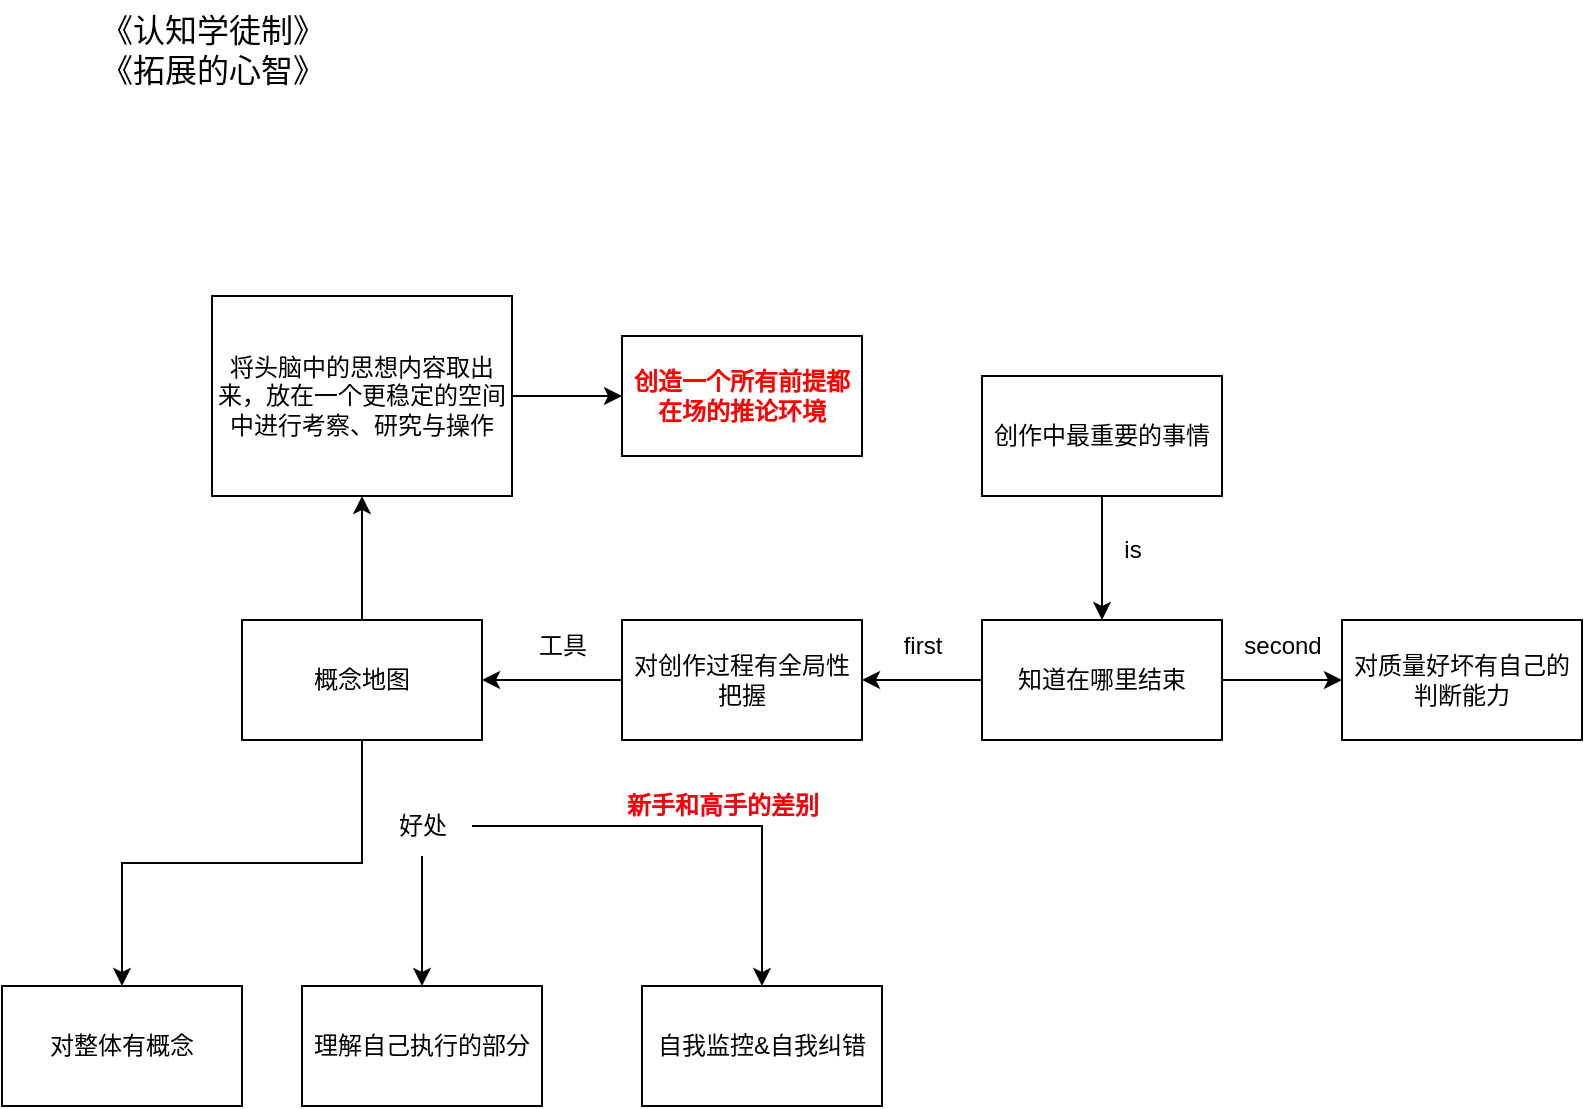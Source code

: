<mxfile version="22.1.3" type="github">
  <diagram name="第 1 页" id="KmPBtpWjfUS0nx7-sL75">
    <mxGraphModel dx="766" dy="616" grid="1" gridSize="10" guides="1" tooltips="1" connect="1" arrows="1" fold="1" page="1" pageScale="1" pageWidth="1169" pageHeight="827" math="0" shadow="0">
      <root>
        <mxCell id="0" />
        <mxCell id="1" parent="0" />
        <mxCell id="t58oHm_rBkXlfjUoumlM-4" value="" style="edgeStyle=orthogonalEdgeStyle;rounded=0;orthogonalLoop=1;jettySize=auto;html=1;" edge="1" parent="1" source="t58oHm_rBkXlfjUoumlM-2" target="t58oHm_rBkXlfjUoumlM-3">
          <mxGeometry relative="1" as="geometry" />
        </mxCell>
        <mxCell id="t58oHm_rBkXlfjUoumlM-2" value="创作中最重要的事情" style="rounded=0;whiteSpace=wrap;html=1;" vertex="1" parent="1">
          <mxGeometry x="510" y="228" width="120" height="60" as="geometry" />
        </mxCell>
        <mxCell id="t58oHm_rBkXlfjUoumlM-6" value="" style="edgeStyle=orthogonalEdgeStyle;rounded=0;orthogonalLoop=1;jettySize=auto;html=1;" edge="1" parent="1" source="t58oHm_rBkXlfjUoumlM-3" target="t58oHm_rBkXlfjUoumlM-5">
          <mxGeometry relative="1" as="geometry" />
        </mxCell>
        <mxCell id="t58oHm_rBkXlfjUoumlM-10" value="" style="edgeStyle=orthogonalEdgeStyle;rounded=0;orthogonalLoop=1;jettySize=auto;html=1;" edge="1" parent="1" source="t58oHm_rBkXlfjUoumlM-3" target="t58oHm_rBkXlfjUoumlM-9">
          <mxGeometry relative="1" as="geometry" />
        </mxCell>
        <mxCell id="t58oHm_rBkXlfjUoumlM-3" value="知道在哪里结束" style="whiteSpace=wrap;html=1;rounded=0;" vertex="1" parent="1">
          <mxGeometry x="510" y="350" width="120" height="60" as="geometry" />
        </mxCell>
        <mxCell id="t58oHm_rBkXlfjUoumlM-13" value="" style="edgeStyle=orthogonalEdgeStyle;rounded=0;orthogonalLoop=1;jettySize=auto;html=1;" edge="1" parent="1" source="t58oHm_rBkXlfjUoumlM-5" target="t58oHm_rBkXlfjUoumlM-12">
          <mxGeometry relative="1" as="geometry" />
        </mxCell>
        <mxCell id="t58oHm_rBkXlfjUoumlM-5" value="对创作过程有全局性把握" style="whiteSpace=wrap;html=1;rounded=0;" vertex="1" parent="1">
          <mxGeometry x="330" y="350" width="120" height="60" as="geometry" />
        </mxCell>
        <mxCell id="t58oHm_rBkXlfjUoumlM-7" value="is" style="text;html=1;align=center;verticalAlign=middle;resizable=0;points=[];autosize=1;strokeColor=none;fillColor=none;" vertex="1" parent="1">
          <mxGeometry x="570" y="300" width="30" height="30" as="geometry" />
        </mxCell>
        <mxCell id="t58oHm_rBkXlfjUoumlM-8" value="first" style="text;html=1;align=center;verticalAlign=middle;resizable=0;points=[];autosize=1;strokeColor=none;fillColor=none;" vertex="1" parent="1">
          <mxGeometry x="460" y="348" width="40" height="30" as="geometry" />
        </mxCell>
        <mxCell id="t58oHm_rBkXlfjUoumlM-9" value="对质量好坏有自己的判断能力" style="whiteSpace=wrap;html=1;rounded=0;" vertex="1" parent="1">
          <mxGeometry x="690" y="350" width="120" height="60" as="geometry" />
        </mxCell>
        <mxCell id="t58oHm_rBkXlfjUoumlM-11" value="second" style="text;html=1;align=center;verticalAlign=middle;resizable=0;points=[];autosize=1;strokeColor=none;fillColor=none;" vertex="1" parent="1">
          <mxGeometry x="630" y="348" width="60" height="30" as="geometry" />
        </mxCell>
        <mxCell id="t58oHm_rBkXlfjUoumlM-16" value="" style="edgeStyle=orthogonalEdgeStyle;rounded=0;orthogonalLoop=1;jettySize=auto;html=1;" edge="1" parent="1" source="t58oHm_rBkXlfjUoumlM-12" target="t58oHm_rBkXlfjUoumlM-15">
          <mxGeometry relative="1" as="geometry" />
        </mxCell>
        <mxCell id="t58oHm_rBkXlfjUoumlM-30" value="" style="edgeStyle=orthogonalEdgeStyle;rounded=0;orthogonalLoop=1;jettySize=auto;html=1;" edge="1" parent="1" source="t58oHm_rBkXlfjUoumlM-12" target="t58oHm_rBkXlfjUoumlM-29">
          <mxGeometry relative="1" as="geometry" />
        </mxCell>
        <mxCell id="t58oHm_rBkXlfjUoumlM-12" value="概念地图" style="whiteSpace=wrap;html=1;rounded=0;" vertex="1" parent="1">
          <mxGeometry x="140" y="350" width="120" height="60" as="geometry" />
        </mxCell>
        <mxCell id="t58oHm_rBkXlfjUoumlM-14" value="工具" style="text;html=1;align=center;verticalAlign=middle;resizable=0;points=[];autosize=1;strokeColor=none;fillColor=none;" vertex="1" parent="1">
          <mxGeometry x="275" y="348" width="50" height="30" as="geometry" />
        </mxCell>
        <mxCell id="t58oHm_rBkXlfjUoumlM-15" value="对整体有概念" style="whiteSpace=wrap;html=1;rounded=0;" vertex="1" parent="1">
          <mxGeometry x="20" y="533" width="120" height="60" as="geometry" />
        </mxCell>
        <mxCell id="t58oHm_rBkXlfjUoumlM-23" value="" style="edgeStyle=orthogonalEdgeStyle;rounded=0;orthogonalLoop=1;jettySize=auto;html=1;" edge="1" parent="1" source="t58oHm_rBkXlfjUoumlM-19" target="t58oHm_rBkXlfjUoumlM-22">
          <mxGeometry relative="1" as="geometry" />
        </mxCell>
        <mxCell id="t58oHm_rBkXlfjUoumlM-25" value="" style="edgeStyle=orthogonalEdgeStyle;rounded=0;orthogonalLoop=1;jettySize=auto;html=1;" edge="1" parent="1" source="t58oHm_rBkXlfjUoumlM-19" target="t58oHm_rBkXlfjUoumlM-24">
          <mxGeometry relative="1" as="geometry" />
        </mxCell>
        <mxCell id="t58oHm_rBkXlfjUoumlM-19" value="好处" style="text;html=1;align=center;verticalAlign=middle;resizable=0;points=[];autosize=1;strokeColor=none;fillColor=none;" vertex="1" parent="1">
          <mxGeometry x="205" y="438" width="50" height="30" as="geometry" />
        </mxCell>
        <mxCell id="t58oHm_rBkXlfjUoumlM-22" value="理解自己执行的部分" style="whiteSpace=wrap;html=1;" vertex="1" parent="1">
          <mxGeometry x="170" y="533" width="120" height="60" as="geometry" />
        </mxCell>
        <mxCell id="t58oHm_rBkXlfjUoumlM-24" value="自我监控&amp;amp;自我纠错" style="whiteSpace=wrap;html=1;" vertex="1" parent="1">
          <mxGeometry x="340" y="533" width="120" height="60" as="geometry" />
        </mxCell>
        <mxCell id="t58oHm_rBkXlfjUoumlM-28" value="新手和高手的差别" style="text;html=1;align=center;verticalAlign=middle;resizable=0;points=[];autosize=1;strokeColor=none;fillColor=none;fontStyle=1;fontColor=#f5000c;" vertex="1" parent="1">
          <mxGeometry x="320" y="428" width="120" height="30" as="geometry" />
        </mxCell>
        <mxCell id="t58oHm_rBkXlfjUoumlM-35" value="" style="edgeStyle=orthogonalEdgeStyle;rounded=0;orthogonalLoop=1;jettySize=auto;html=1;" edge="1" parent="1" source="t58oHm_rBkXlfjUoumlM-29" target="t58oHm_rBkXlfjUoumlM-34">
          <mxGeometry relative="1" as="geometry" />
        </mxCell>
        <mxCell id="t58oHm_rBkXlfjUoumlM-29" value="将头脑中的思想内容取出来，放在一个更稳定的空间中进行考察、研究与操作" style="whiteSpace=wrap;html=1;rounded=0;" vertex="1" parent="1">
          <mxGeometry x="125" y="188" width="150" height="100" as="geometry" />
        </mxCell>
        <mxCell id="t58oHm_rBkXlfjUoumlM-32" value="《认知学徒制》&lt;br style=&quot;font-size: 16px;&quot;&gt;《拓展的心智》" style="text;html=1;align=center;verticalAlign=middle;resizable=0;points=[];autosize=1;strokeColor=none;fillColor=none;fontSize=16;" vertex="1" parent="1">
          <mxGeometry x="55" y="40" width="140" height="50" as="geometry" />
        </mxCell>
        <mxCell id="t58oHm_rBkXlfjUoumlM-34" value="&lt;b&gt;创造一个所有前提都在场的推论环境&lt;/b&gt;" style="whiteSpace=wrap;html=1;rounded=0;fontColor=#ff0000;" vertex="1" parent="1">
          <mxGeometry x="330" y="208" width="120" height="60" as="geometry" />
        </mxCell>
      </root>
    </mxGraphModel>
  </diagram>
</mxfile>

